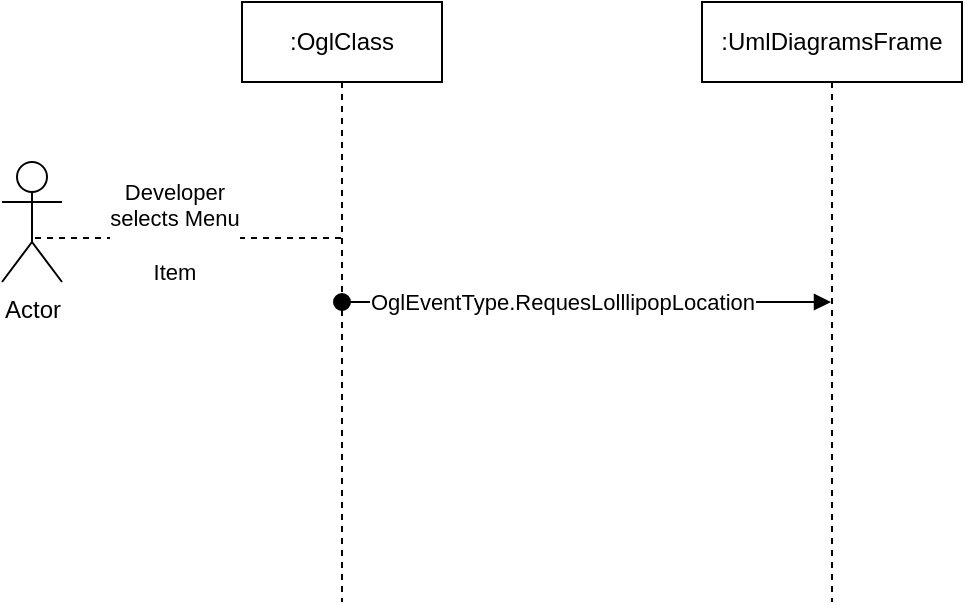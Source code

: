 <mxfile version="24.5.5" type="github">
  <diagram name="Page-1" id="XD0EcsFeF_NkYUPV7Ibi">
    <mxGraphModel dx="995" dy="1121" grid="1" gridSize="10" guides="1" tooltips="1" connect="1" arrows="1" fold="1" page="1" pageScale="1" pageWidth="1100" pageHeight="850" math="0" shadow="0">
      <root>
        <mxCell id="0" />
        <mxCell id="1" parent="0" />
        <mxCell id="mYTD7EPwBeybMUh3lvmu-1" value=":OglClass" style="shape=umlLifeline;perimeter=lifelinePerimeter;whiteSpace=wrap;html=1;container=1;dropTarget=0;collapsible=0;recursiveResize=0;outlineConnect=0;portConstraint=eastwest;newEdgeStyle={&quot;curved&quot;:0,&quot;rounded&quot;:0};" parent="1" vertex="1">
          <mxGeometry x="150" y="160" width="100" height="300" as="geometry" />
        </mxCell>
        <mxCell id="mYTD7EPwBeybMUh3lvmu-2" value="Actor" style="shape=umlActor;verticalLabelPosition=bottom;verticalAlign=top;html=1;" parent="1" vertex="1">
          <mxGeometry x="30" y="240" width="30" height="60" as="geometry" />
        </mxCell>
        <mxCell id="mYTD7EPwBeybMUh3lvmu-4" value="" style="endArrow=none;dashed=1;html=1;rounded=0;entryX=0.5;entryY=0.633;entryDx=0;entryDy=0;entryPerimeter=0;" parent="1" source="mYTD7EPwBeybMUh3lvmu-1" target="mYTD7EPwBeybMUh3lvmu-2" edge="1">
          <mxGeometry width="50" height="50" relative="1" as="geometry">
            <mxPoint x="230" y="670" as="sourcePoint" />
            <mxPoint x="110" y="430" as="targetPoint" />
          </mxGeometry>
        </mxCell>
        <mxCell id="mYTD7EPwBeybMUh3lvmu-5" value="Developer&lt;div&gt;selects Menu&lt;/div&gt;&lt;div&gt;&lt;br&gt;&lt;/div&gt;&lt;div&gt;Item&lt;/div&gt;" style="edgeLabel;html=1;align=center;verticalAlign=middle;resizable=0;points=[];" parent="mYTD7EPwBeybMUh3lvmu-4" vertex="1" connectable="0">
          <mxGeometry x="0.094" y="-3" relative="1" as="geometry">
            <mxPoint x="1" as="offset" />
          </mxGeometry>
        </mxCell>
        <mxCell id="mYTD7EPwBeybMUh3lvmu-6" value=":UmlDiagramsFrame" style="shape=umlLifeline;perimeter=lifelinePerimeter;whiteSpace=wrap;html=1;container=1;dropTarget=0;collapsible=0;recursiveResize=0;outlineConnect=0;portConstraint=eastwest;newEdgeStyle={&quot;curved&quot;:0,&quot;rounded&quot;:0};" parent="1" vertex="1">
          <mxGeometry x="380" y="160" width="130" height="300" as="geometry" />
        </mxCell>
        <mxCell id="mYTD7EPwBeybMUh3lvmu-7" value="" style="html=1;verticalAlign=bottom;startArrow=oval;startFill=1;endArrow=block;startSize=8;curved=0;rounded=0;" parent="1" source="mYTD7EPwBeybMUh3lvmu-1" target="mYTD7EPwBeybMUh3lvmu-6" edge="1">
          <mxGeometry x="0.028" y="10" width="60" relative="1" as="geometry">
            <mxPoint x="550" y="510" as="sourcePoint" />
            <mxPoint x="610" y="510" as="targetPoint" />
            <mxPoint x="1" as="offset" />
          </mxGeometry>
        </mxCell>
        <mxCell id="mYTD7EPwBeybMUh3lvmu-8" value="OglEventType.RequesLolllipopLocation" style="edgeLabel;html=1;align=center;verticalAlign=middle;resizable=0;points=[];" parent="mYTD7EPwBeybMUh3lvmu-7" vertex="1" connectable="0">
          <mxGeometry x="-0.102" y="-2" relative="1" as="geometry">
            <mxPoint y="-2" as="offset" />
          </mxGeometry>
        </mxCell>
      </root>
    </mxGraphModel>
  </diagram>
</mxfile>
